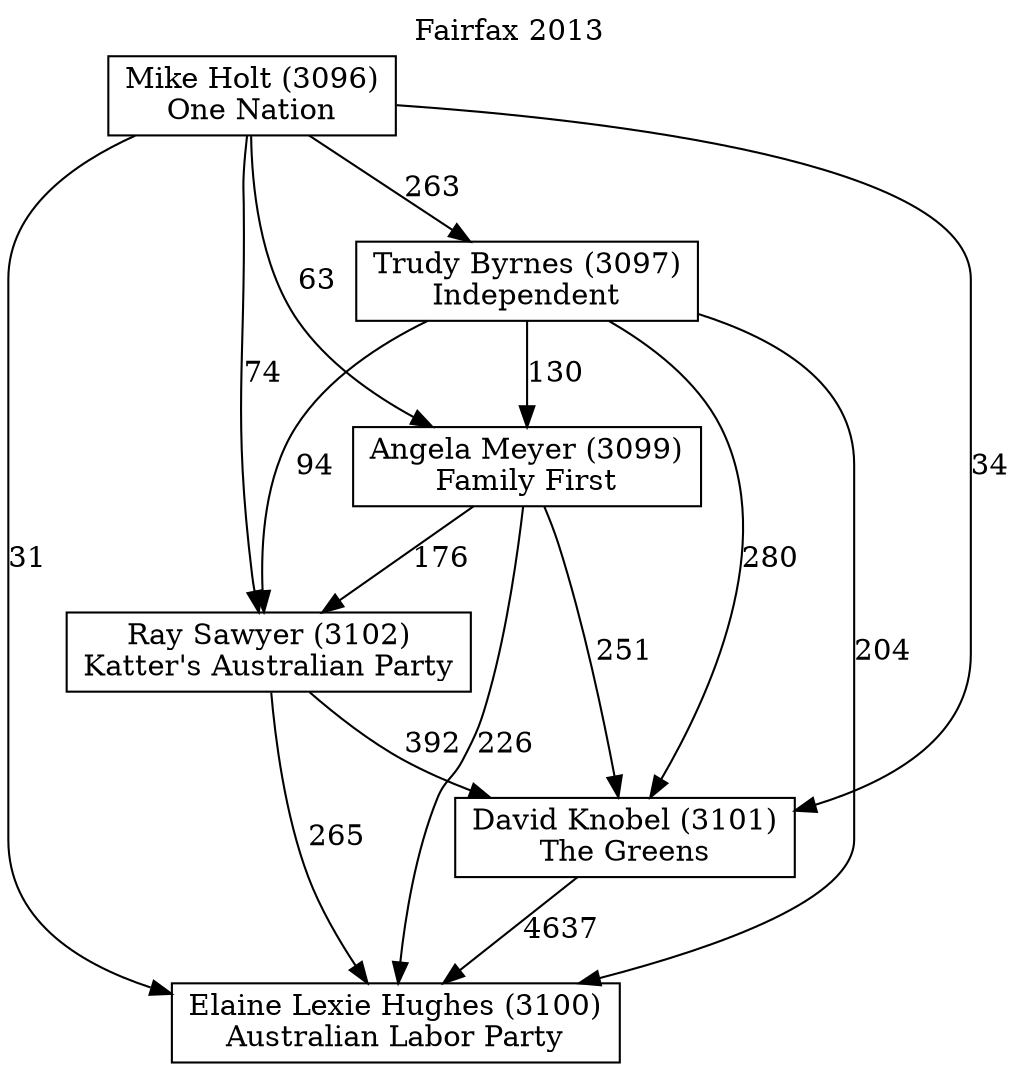 // House preference flow
digraph "Elaine Lexie Hughes (3100)_Fairfax_2013" {
	graph [label="Fairfax 2013" labelloc=t mclimit=10]
	node [shape=box]
	"Elaine Lexie Hughes (3100)" [label="Elaine Lexie Hughes (3100)
Australian Labor Party"]
	"David Knobel (3101)" [label="David Knobel (3101)
The Greens"]
	"Ray Sawyer (3102)" [label="Ray Sawyer (3102)
Katter's Australian Party"]
	"Angela Meyer (3099)" [label="Angela Meyer (3099)
Family First"]
	"Trudy Byrnes (3097)" [label="Trudy Byrnes (3097)
Independent"]
	"Mike Holt (3096)" [label="Mike Holt (3096)
One Nation"]
	"David Knobel (3101)" -> "Elaine Lexie Hughes (3100)" [label=4637]
	"Ray Sawyer (3102)" -> "David Knobel (3101)" [label=392]
	"Angela Meyer (3099)" -> "Ray Sawyer (3102)" [label=176]
	"Trudy Byrnes (3097)" -> "Angela Meyer (3099)" [label=130]
	"Mike Holt (3096)" -> "Trudy Byrnes (3097)" [label=263]
	"Ray Sawyer (3102)" -> "Elaine Lexie Hughes (3100)" [label=265]
	"Angela Meyer (3099)" -> "Elaine Lexie Hughes (3100)" [label=226]
	"Trudy Byrnes (3097)" -> "Elaine Lexie Hughes (3100)" [label=204]
	"Mike Holt (3096)" -> "Elaine Lexie Hughes (3100)" [label=31]
	"Mike Holt (3096)" -> "Angela Meyer (3099)" [label=63]
	"Trudy Byrnes (3097)" -> "Ray Sawyer (3102)" [label=94]
	"Mike Holt (3096)" -> "Ray Sawyer (3102)" [label=74]
	"Angela Meyer (3099)" -> "David Knobel (3101)" [label=251]
	"Trudy Byrnes (3097)" -> "David Knobel (3101)" [label=280]
	"Mike Holt (3096)" -> "David Knobel (3101)" [label=34]
}
